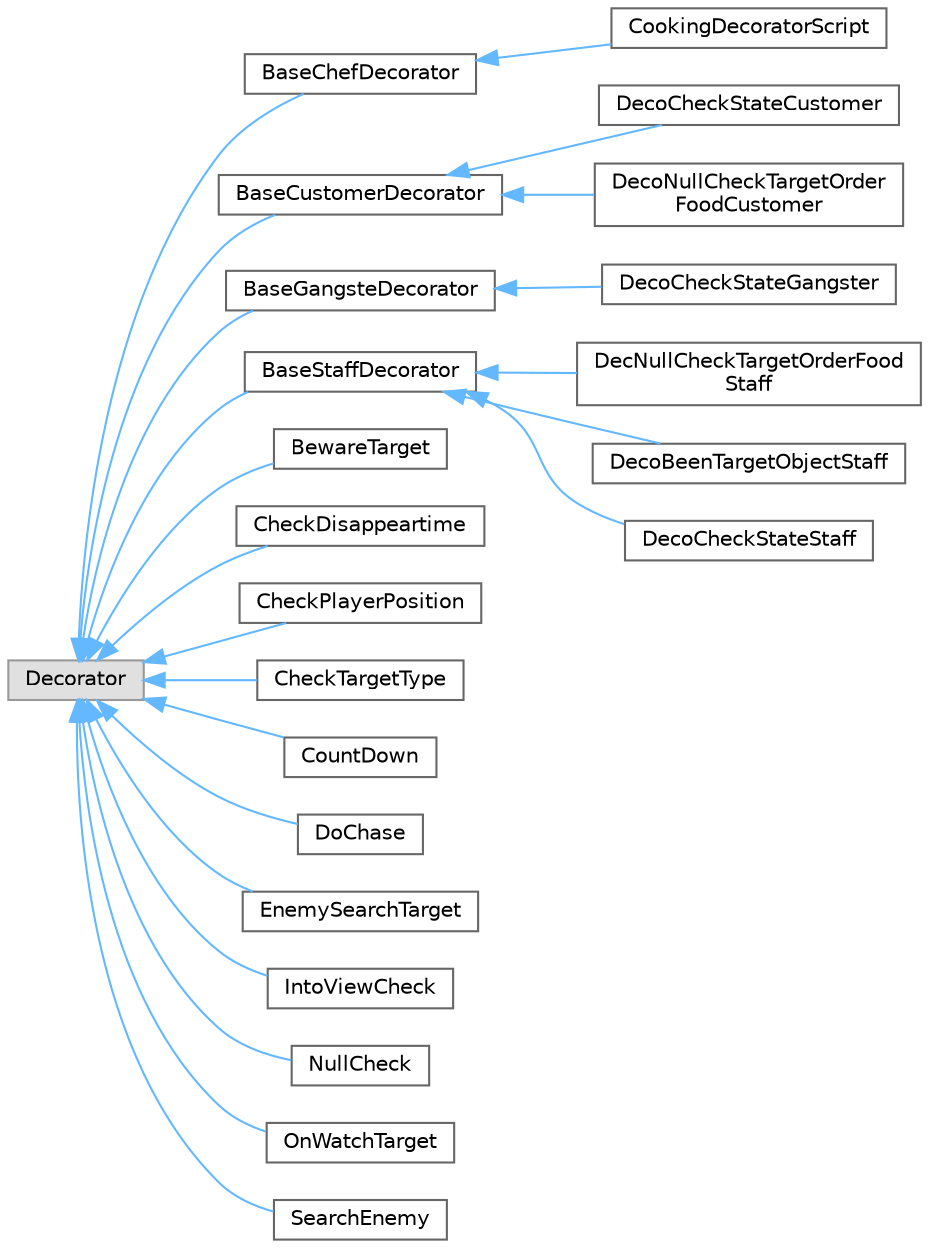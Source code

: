 digraph "クラス階層図"
{
 // LATEX_PDF_SIZE
  bgcolor="transparent";
  edge [fontname=Helvetica,fontsize=10,labelfontname=Helvetica,labelfontsize=10];
  node [fontname=Helvetica,fontsize=10,shape=box,height=0.2,width=0.4];
  rankdir="LR";
  Node0 [id="Node000000",label="Decorator",height=0.2,width=0.4,color="grey60", fillcolor="#E0E0E0", style="filled",tooltip=" "];
  Node0 -> Node1 [id="edge109_Node000000_Node000001",dir="back",color="steelblue1",style="solid",tooltip=" "];
  Node1 [id="Node000001",label="BaseChefDecorator",height=0.2,width=0.4,color="grey40", fillcolor="white", style="filled",URL="$class_base_chef_decorator.html",tooltip=" "];
  Node1 -> Node2 [id="edge110_Node000001_Node000002",dir="back",color="steelblue1",style="solid",tooltip=" "];
  Node2 [id="Node000002",label="CookingDecoratorScript",height=0.2,width=0.4,color="grey40", fillcolor="white", style="filled",URL="$class_cooking_decorator_script.html",tooltip=" "];
  Node0 -> Node3 [id="edge111_Node000000_Node000003",dir="back",color="steelblue1",style="solid",tooltip=" "];
  Node3 [id="Node000003",label="BaseCustomerDecorator",height=0.2,width=0.4,color="grey40", fillcolor="white", style="filled",URL="$class_base_customer_decorator.html",tooltip=" "];
  Node3 -> Node4 [id="edge112_Node000003_Node000004",dir="back",color="steelblue1",style="solid",tooltip=" "];
  Node4 [id="Node000004",label="DecoCheckStateCustomer",height=0.2,width=0.4,color="grey40", fillcolor="white", style="filled",URL="$class_deco_check_state_customer.html",tooltip="客の状態が特定のステートか確認するデコレーター CustomerState で判別する"];
  Node3 -> Node5 [id="edge113_Node000003_Node000005",dir="back",color="steelblue1",style="solid",tooltip=" "];
  Node5 [id="Node000005",label="DecoNullCheckTargetOrder\lFoodCustomer",height=0.2,width=0.4,color="grey40", fillcolor="white", style="filled",URL="$class_deco_null_check_target_order_food_customer.html",tooltip=" "];
  Node0 -> Node6 [id="edge114_Node000000_Node000006",dir="back",color="steelblue1",style="solid",tooltip=" "];
  Node6 [id="Node000006",label="BaseGangsteDecorator",height=0.2,width=0.4,color="grey40", fillcolor="white", style="filled",URL="$class_base_gangste_decorator.html",tooltip=" "];
  Node6 -> Node7 [id="edge115_Node000006_Node000007",dir="back",color="steelblue1",style="solid",tooltip=" "];
  Node7 [id="Node000007",label="DecoCheckStateGangster",height=0.2,width=0.4,color="grey40", fillcolor="white", style="filled",URL="$class_deco_check_state_gangster.html",tooltip=" "];
  Node0 -> Node8 [id="edge116_Node000000_Node000008",dir="back",color="steelblue1",style="solid",tooltip=" "];
  Node8 [id="Node000008",label="BaseStaffDecorator",height=0.2,width=0.4,color="grey40", fillcolor="white", style="filled",URL="$class_base_staff_decorator.html",tooltip=" "];
  Node8 -> Node9 [id="edge117_Node000008_Node000009",dir="back",color="steelblue1",style="solid",tooltip=" "];
  Node9 [id="Node000009",label="DecNullCheckTargetOrderFood\lStaff",height=0.2,width=0.4,color="grey40", fillcolor="white", style="filled",URL="$class_dec_null_check_target_order_food_staff.html",tooltip=" "];
  Node8 -> Node10 [id="edge118_Node000008_Node000010",dir="back",color="steelblue1",style="solid",tooltip=" "];
  Node10 [id="Node000010",label="DecoBeenTargetObjectStaff",height=0.2,width=0.4,color="grey40", fillcolor="white", style="filled",URL="$class_deco_been_target_object_staff.html",tooltip=" "];
  Node8 -> Node11 [id="edge119_Node000008_Node000011",dir="back",color="steelblue1",style="solid",tooltip=" "];
  Node11 [id="Node000011",label="DecoCheckStateStaff",height=0.2,width=0.4,color="grey40", fillcolor="white", style="filled",URL="$class_deco_check_state_staff.html",tooltip=" "];
  Node0 -> Node12 [id="edge120_Node000000_Node000012",dir="back",color="steelblue1",style="solid",tooltip=" "];
  Node12 [id="Node000012",label="BewareTarget",height=0.2,width=0.4,color="grey40", fillcolor="white", style="filled",URL="$class_beware_target.html",tooltip=" "];
  Node0 -> Node13 [id="edge121_Node000000_Node000013",dir="back",color="steelblue1",style="solid",tooltip=" "];
  Node13 [id="Node000013",label="CheckDisappeartime",height=0.2,width=0.4,color="grey40", fillcolor="white", style="filled",URL="$class_check_disappeartime.html",tooltip=" "];
  Node0 -> Node14 [id="edge122_Node000000_Node000014",dir="back",color="steelblue1",style="solid",tooltip=" "];
  Node14 [id="Node000014",label="CheckPlayerPosition",height=0.2,width=0.4,color="grey40", fillcolor="white", style="filled",URL="$class_check_player_position.html",tooltip=" "];
  Node0 -> Node15 [id="edge123_Node000000_Node000015",dir="back",color="steelblue1",style="solid",tooltip=" "];
  Node15 [id="Node000015",label="CheckTargetType",height=0.2,width=0.4,color="grey40", fillcolor="white", style="filled",URL="$class_check_target_type.html",tooltip=" "];
  Node0 -> Node16 [id="edge124_Node000000_Node000016",dir="back",color="steelblue1",style="solid",tooltip=" "];
  Node16 [id="Node000016",label="CountDown",height=0.2,width=0.4,color="grey40", fillcolor="white", style="filled",URL="$class_count_down.html",tooltip=" "];
  Node0 -> Node17 [id="edge125_Node000000_Node000017",dir="back",color="steelblue1",style="solid",tooltip=" "];
  Node17 [id="Node000017",label="DoChase",height=0.2,width=0.4,color="grey40", fillcolor="white", style="filled",URL="$class_do_chase.html",tooltip="敵がチェイスを継続するか判断するDecorator　伊波"];
  Node0 -> Node18 [id="edge126_Node000000_Node000018",dir="back",color="steelblue1",style="solid",tooltip=" "];
  Node18 [id="Node000018",label="EnemySearchTarget",height=0.2,width=0.4,color="grey40", fillcolor="white", style="filled",URL="$class_enemy_search_target.html",tooltip=" "];
  Node0 -> Node19 [id="edge127_Node000000_Node000019",dir="back",color="steelblue1",style="solid",tooltip=" "];
  Node19 [id="Node000019",label="IntoViewCheck",height=0.2,width=0.4,color="grey40", fillcolor="white", style="filled",URL="$class_into_view_check.html",tooltip=" "];
  Node0 -> Node20 [id="edge128_Node000000_Node000020",dir="back",color="steelblue1",style="solid",tooltip=" "];
  Node20 [id="Node000020",label="NullCheck",height=0.2,width=0.4,color="grey40", fillcolor="white", style="filled",URL="$class_null_check.html",tooltip=" "];
  Node0 -> Node21 [id="edge129_Node000000_Node000021",dir="back",color="steelblue1",style="solid",tooltip=" "];
  Node21 [id="Node000021",label="OnWatchTarget",height=0.2,width=0.4,color="grey40", fillcolor="white", style="filled",URL="$class_on_watch_target.html",tooltip=" "];
  Node0 -> Node22 [id="edge130_Node000000_Node000022",dir="back",color="steelblue1",style="solid",tooltip=" "];
  Node22 [id="Node000022",label="SearchEnemy",height=0.2,width=0.4,color="grey40", fillcolor="white", style="filled",URL="$class_search_enemy.html",tooltip=" "];
}
